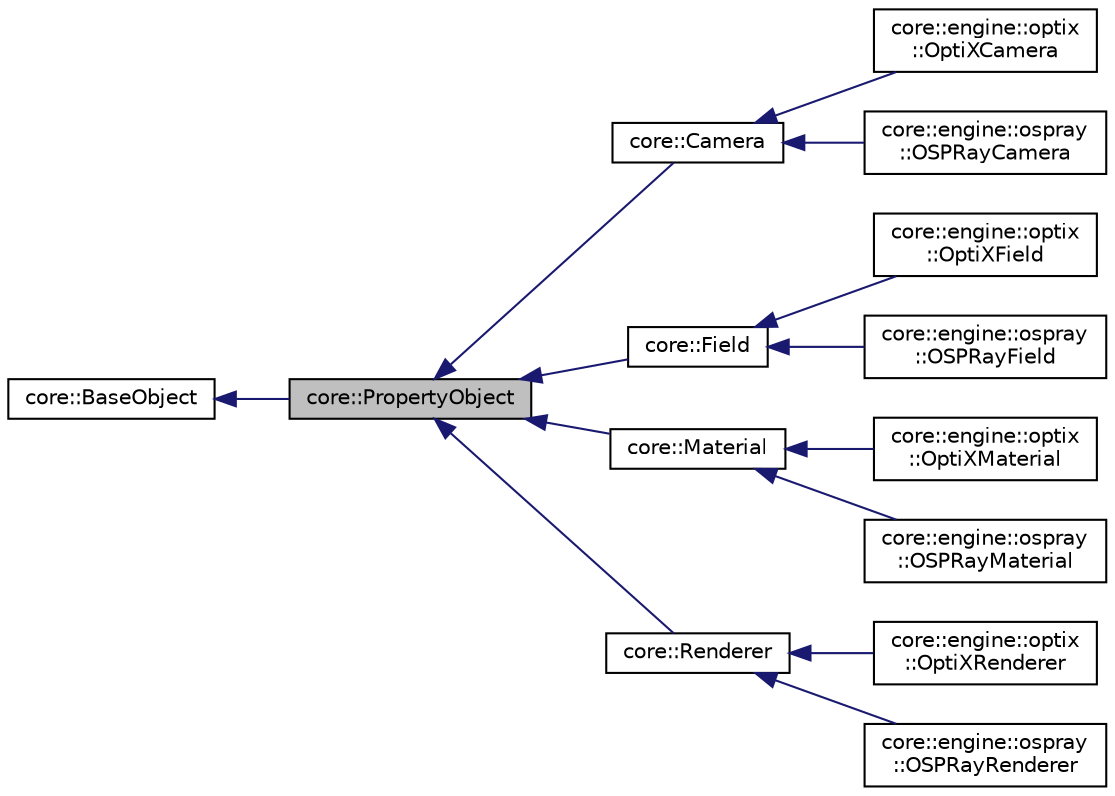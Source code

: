 digraph "core::PropertyObject"
{
 // LATEX_PDF_SIZE
  edge [fontname="Helvetica",fontsize="10",labelfontname="Helvetica",labelfontsize="10"];
  node [fontname="Helvetica",fontsize="10",shape=record];
  rankdir="LR";
  Node1 [label="core::PropertyObject",height=0.2,width=0.4,color="black", fillcolor="grey75", style="filled", fontcolor="black",tooltip=" "];
  Node2 -> Node1 [dir="back",color="midnightblue",fontsize="10",style="solid",fontname="Helvetica"];
  Node2 [label="core::BaseObject",height=0.2,width=0.4,color="black", fillcolor="white", style="filled",URL="$d1/dc6/classcore_1_1BaseObject.html",tooltip=" "];
  Node1 -> Node3 [dir="back",color="midnightblue",fontsize="10",style="solid",fontname="Helvetica"];
  Node3 [label="core::Camera",height=0.2,width=0.4,color="black", fillcolor="white", style="filled",URL="$d6/da7/classcore_1_1Camera.html",tooltip="The Camera class is an abstract interface for a camera in a 3D graphics application...."];
  Node3 -> Node4 [dir="back",color="midnightblue",fontsize="10",style="solid",fontname="Helvetica"];
  Node4 [label="core::engine::optix\l::OptiXCamera",height=0.2,width=0.4,color="black", fillcolor="white", style="filled",URL="$d4/d9d/classcore_1_1engine_1_1optix_1_1OptiXCamera.html",tooltip=" "];
  Node3 -> Node5 [dir="back",color="midnightblue",fontsize="10",style="solid",fontname="Helvetica"];
  Node5 [label="core::engine::ospray\l::OSPRayCamera",height=0.2,width=0.4,color="black", fillcolor="white", style="filled",URL="$dc/d0e/classcore_1_1engine_1_1ospray_1_1OSPRayCamera.html",tooltip=" "];
  Node1 -> Node6 [dir="back",color="midnightblue",fontsize="10",style="solid",fontname="Helvetica"];
  Node6 [label="core::Field",height=0.2,width=0.4,color="black", fillcolor="white", style="filled",URL="$df/dad/classcore_1_1Field.html",tooltip="A field is volume in which voxels are computed in real-time using a pre-loaded Octree structure of ev..."];
  Node6 -> Node7 [dir="back",color="midnightblue",fontsize="10",style="solid",fontname="Helvetica"];
  Node7 [label="core::engine::optix\l::OptiXField",height=0.2,width=0.4,color="black", fillcolor="white", style="filled",URL="$d1/db5/classcore_1_1engine_1_1optix_1_1OptiXField.html",tooltip=" "];
  Node6 -> Node8 [dir="back",color="midnightblue",fontsize="10",style="solid",fontname="Helvetica"];
  Node8 [label="core::engine::ospray\l::OSPRayField",height=0.2,width=0.4,color="black", fillcolor="white", style="filled",URL="$d0/d76/classcore_1_1engine_1_1ospray_1_1OSPRayField.html",tooltip=" "];
  Node1 -> Node9 [dir="back",color="midnightblue",fontsize="10",style="solid",fontname="Helvetica"];
  Node9 [label="core::Material",height=0.2,width=0.4,color="black", fillcolor="white", style="filled",URL="$d3/d69/classcore_1_1Material.html",tooltip="The class that represents the material object. This class is derived from PropertyObject and provides..."];
  Node9 -> Node10 [dir="back",color="midnightblue",fontsize="10",style="solid",fontname="Helvetica"];
  Node10 [label="core::engine::optix\l::OptiXMaterial",height=0.2,width=0.4,color="black", fillcolor="white", style="filled",URL="$dd/dff/classcore_1_1engine_1_1optix_1_1OptiXMaterial.html",tooltip=" "];
  Node9 -> Node11 [dir="back",color="midnightblue",fontsize="10",style="solid",fontname="Helvetica"];
  Node11 [label="core::engine::ospray\l::OSPRayMaterial",height=0.2,width=0.4,color="black", fillcolor="white", style="filled",URL="$d7/dda/classcore_1_1engine_1_1ospray_1_1OSPRayMaterial.html",tooltip=" "];
  Node1 -> Node12 [dir="back",color="midnightblue",fontsize="10",style="solid",fontname="Helvetica"];
  Node12 [label="core::Renderer",height=0.2,width=0.4,color="black", fillcolor="white", style="filled",URL="$dd/d5b/classcore_1_1Renderer.html",tooltip="Renderer class inherits from PropertyObject class The Renderer class has methods to render a FrameBuf..."];
  Node12 -> Node13 [dir="back",color="midnightblue",fontsize="10",style="solid",fontname="Helvetica"];
  Node13 [label="core::engine::optix\l::OptiXRenderer",height=0.2,width=0.4,color="black", fillcolor="white", style="filled",URL="$d5/dd9/classcore_1_1engine_1_1optix_1_1OptiXRenderer.html",tooltip=" "];
  Node12 -> Node14 [dir="back",color="midnightblue",fontsize="10",style="solid",fontname="Helvetica"];
  Node14 [label="core::engine::ospray\l::OSPRayRenderer",height=0.2,width=0.4,color="black", fillcolor="white", style="filled",URL="$d2/dbb/classcore_1_1engine_1_1ospray_1_1OSPRayRenderer.html",tooltip=" "];
}

